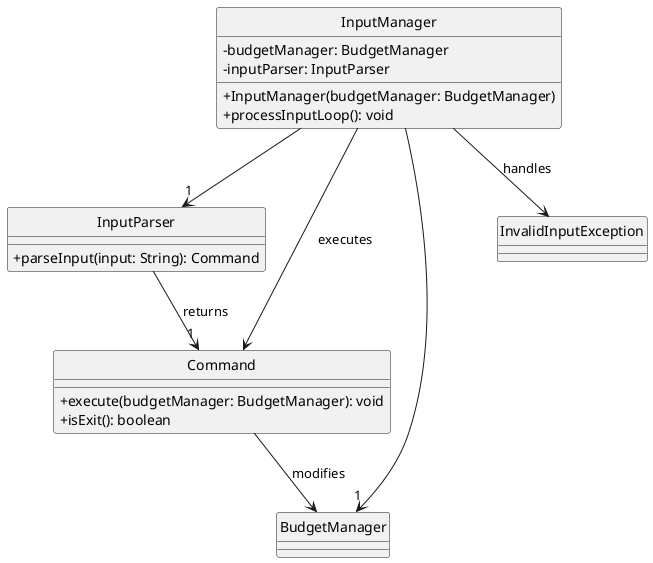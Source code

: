 @startuml
hide circle
skinparam classAttributeIconSize 0

class InputManager {
    - budgetManager: BudgetManager
    - inputParser: InputParser
    + InputManager(budgetManager: BudgetManager)
    + processInputLoop(): void
}

class InputParser {
    + parseInput(input: String): Command
}

class Command {
    + execute(budgetManager: BudgetManager): void
    + isExit(): boolean
}

class BudgetManager

class InvalidInputException

InputManager --> "1" InputParser
InputManager --> "1" BudgetManager
InputParser --> "1" Command : returns
InputManager --> Command : executes
Command --> BudgetManager : modifies
InputManager --> InvalidInputException : handles
@enduml